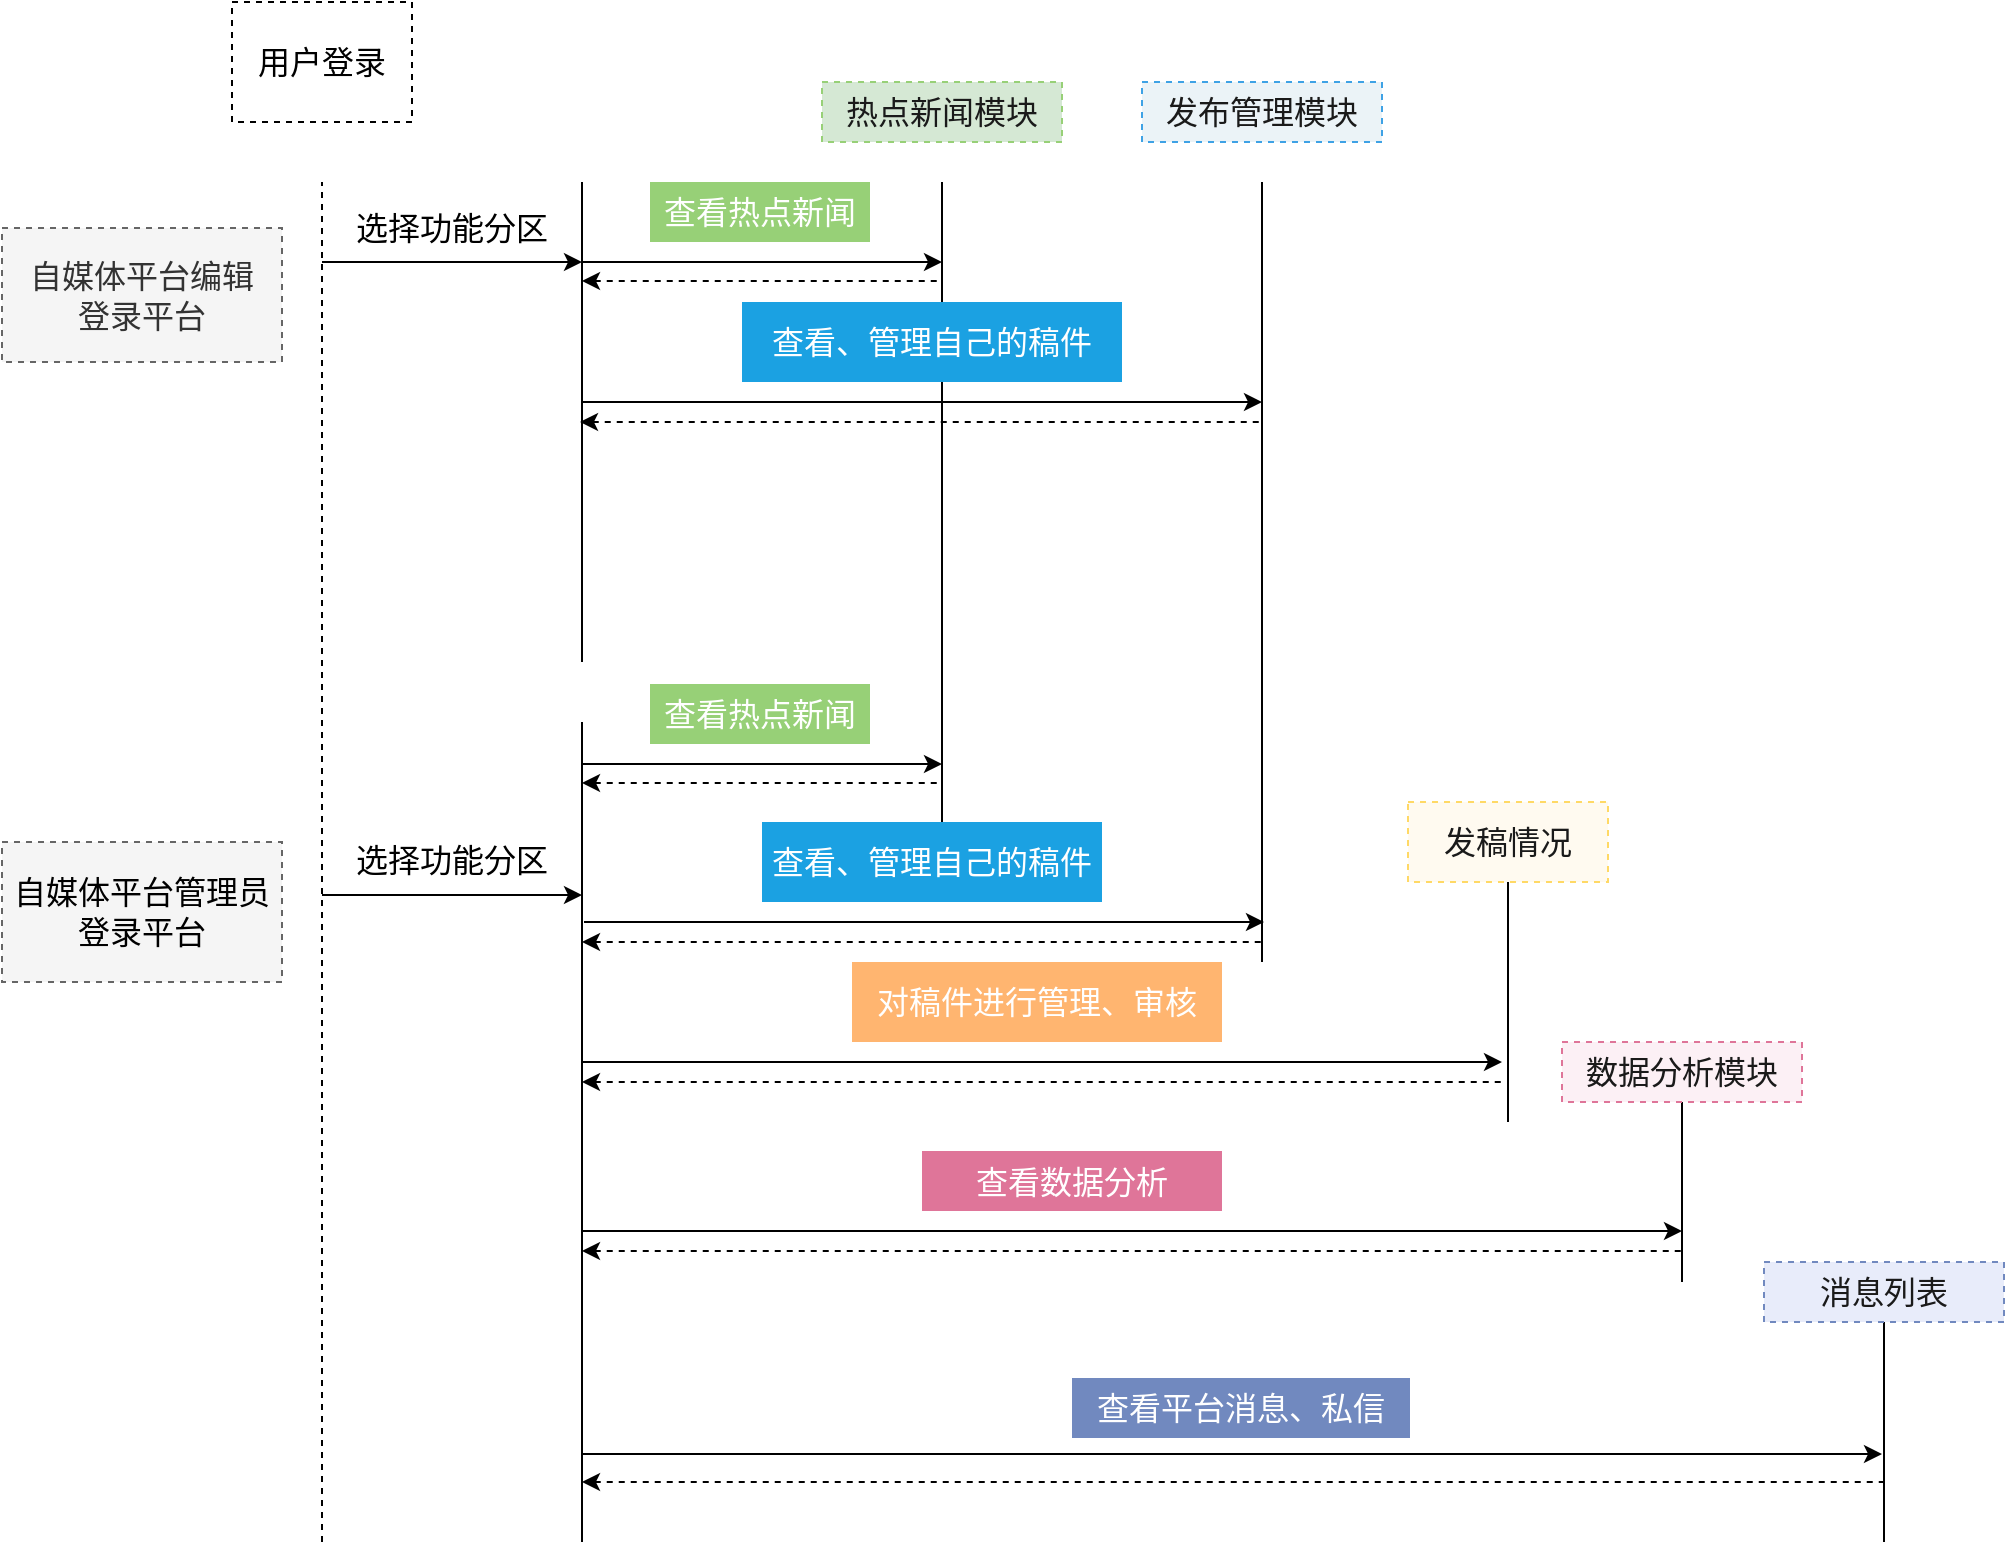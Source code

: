<mxfile version="11.3.0" type="device" pages="1"><diagram id="HLeTLPxQHlJPXq3hG5YK" name="Page-1"><mxGraphModel dx="2614" dy="1320" grid="1" gridSize="10" guides="1" tooltips="1" connect="1" arrows="1" fold="1" page="1" pageScale="1" pageWidth="827" pageHeight="1169" math="0" shadow="0"><root><mxCell id="0"/><mxCell id="1" parent="0"/><mxCell id="JBw9uPX-bLe68wLzSXSp-6" value="" style="endArrow=none;html=1;fillColor=#60a917;strokeColor=#000000;fontSize=16;fontFamily=SF Mono;" parent="1" edge="1"><mxGeometry width="50" height="50" relative="1" as="geometry"><mxPoint x="390" y="480" as="sourcePoint"/><mxPoint x="390" y="160" as="targetPoint"/></mxGeometry></mxCell><mxCell id="JBw9uPX-bLe68wLzSXSp-1" value="" style="endArrow=none;html=1;dashed=1;fontSize=16;fontFamily=SF Mono;" parent="1" edge="1"><mxGeometry width="50" height="50" relative="1" as="geometry"><mxPoint x="80" y="840" as="sourcePoint"/><mxPoint x="80" y="160" as="targetPoint"/></mxGeometry></mxCell><mxCell id="JBw9uPX-bLe68wLzSXSp-2" value="" style="endArrow=none;html=1;fontSize=16;fontFamily=SF Mono;" parent="1" edge="1"><mxGeometry width="50" height="50" relative="1" as="geometry"><mxPoint x="210" y="400" as="sourcePoint"/><mxPoint x="210" y="160" as="targetPoint"/></mxGeometry></mxCell><mxCell id="JBw9uPX-bLe68wLzSXSp-3" value="用户登录" style="rounded=0;whiteSpace=wrap;html=1;dashed=1;fontSize=16;fontFamily=SF Mono;" parent="1" vertex="1"><mxGeometry x="35" y="70" width="90" height="60" as="geometry"/></mxCell><mxCell id="JBw9uPX-bLe68wLzSXSp-4" value="" style="endArrow=classic;html=1;fontSize=16;fontFamily=SF Mono;" parent="1" edge="1"><mxGeometry width="50" height="50" relative="1" as="geometry"><mxPoint x="80" y="200" as="sourcePoint"/><mxPoint x="210" y="200" as="targetPoint"/></mxGeometry></mxCell><mxCell id="JBw9uPX-bLe68wLzSXSp-5" value="选择功能分区" style="text;html=1;strokeColor=none;fillColor=none;align=center;verticalAlign=middle;whiteSpace=wrap;rounded=0;dashed=1;fontSize=16;fontFamily=SF Mono;" parent="1" vertex="1"><mxGeometry x="80" y="170" width="130" height="25" as="geometry"/></mxCell><mxCell id="JBw9uPX-bLe68wLzSXSp-7" value="热点新闻模块" style="text;html=1;strokeColor=#97D077;fillColor=#D5E8D4;align=center;verticalAlign=middle;whiteSpace=wrap;rounded=0;dashed=1;fontColor=#1A1A1A;fontSize=16;fontFamily=SF Mono;" parent="1" vertex="1"><mxGeometry x="330" y="110" width="120" height="30" as="geometry"/></mxCell><mxCell id="JBw9uPX-bLe68wLzSXSp-8" value="" style="endArrow=none;html=1;fillColor=#1ba1e2;strokeColor=#000000;fontSize=16;fontFamily=SF Mono;" parent="1" edge="1"><mxGeometry width="50" height="50" relative="1" as="geometry"><mxPoint x="550" y="550" as="sourcePoint"/><mxPoint x="550" y="160" as="targetPoint"/></mxGeometry></mxCell><mxCell id="JBw9uPX-bLe68wLzSXSp-9" value="发布管理模块" style="text;html=1;strokeColor=#3ea2e5;fillColor=#EBF3F7;align=center;verticalAlign=middle;whiteSpace=wrap;rounded=0;dashed=1;fontColor=#1A1A1A;fontSize=16;fontFamily=SF Mono;" parent="1" vertex="1"><mxGeometry x="490" y="110" width="120" height="30" as="geometry"/></mxCell><mxCell id="JBw9uPX-bLe68wLzSXSp-10" value="" style="endArrow=classic;html=1;fontSize=16;fontFamily=SF Mono;" parent="1" edge="1"><mxGeometry width="50" height="50" relative="1" as="geometry"><mxPoint x="210" y="200" as="sourcePoint"/><mxPoint x="390" y="200" as="targetPoint"/></mxGeometry></mxCell><mxCell id="JBw9uPX-bLe68wLzSXSp-11" value="查看热点新闻" style="text;html=1;strokeColor=none;fillColor=#97D077;align=center;verticalAlign=middle;whiteSpace=wrap;rounded=0;dashed=1;fontColor=#ffffff;fontSize=16;fontFamily=SF Mono;" parent="1" vertex="1"><mxGeometry x="244" y="160" width="110" height="30" as="geometry"/></mxCell><mxCell id="JBw9uPX-bLe68wLzSXSp-12" value="" style="endArrow=classic;html=1;fontSize=16;fontFamily=SF Mono;" parent="1" edge="1"><mxGeometry width="50" height="50" relative="1" as="geometry"><mxPoint x="210" y="270" as="sourcePoint"/><mxPoint x="550" y="270" as="targetPoint"/></mxGeometry></mxCell><mxCell id="JBw9uPX-bLe68wLzSXSp-13" value="查看、管理自己的稿件" style="text;html=1;align=center;verticalAlign=middle;whiteSpace=wrap;rounded=0;dashed=1;fillColor=#1ba1e2;strokeColor=none;fontColor=#ffffff;fontSize=16;fontFamily=SF Mono;" parent="1" vertex="1"><mxGeometry x="290" y="220" width="190" height="40" as="geometry"/></mxCell><mxCell id="JBw9uPX-bLe68wLzSXSp-14" value="" style="endArrow=none;html=1;startArrow=classic;startFill=1;endFill=0;dashed=1;fontSize=16;fontFamily=SF Mono;" parent="1" edge="1"><mxGeometry width="50" height="50" relative="1" as="geometry"><mxPoint x="210" y="209.5" as="sourcePoint"/><mxPoint x="390" y="209.5" as="targetPoint"/></mxGeometry></mxCell><mxCell id="JBw9uPX-bLe68wLzSXSp-15" value="" style="endArrow=none;html=1;startArrow=classic;startFill=1;endFill=0;dashed=1;fontSize=16;fontFamily=SF Mono;" parent="1" edge="1"><mxGeometry width="50" height="50" relative="1" as="geometry"><mxPoint x="209" y="280" as="sourcePoint"/><mxPoint x="550" y="280" as="targetPoint"/></mxGeometry></mxCell><mxCell id="JBw9uPX-bLe68wLzSXSp-61" value="" style="endArrow=none;html=1;fontSize=16;fontFamily=SF Mono;" parent="1" edge="1"><mxGeometry width="50" height="50" relative="1" as="geometry"><mxPoint x="210" y="840" as="sourcePoint"/><mxPoint x="210" y="430" as="targetPoint"/></mxGeometry></mxCell><mxCell id="JBw9uPX-bLe68wLzSXSp-62" value="" style="endArrow=classic;html=1;fontSize=16;fontFamily=SF Mono;" parent="1" edge="1"><mxGeometry width="50" height="50" relative="1" as="geometry"><mxPoint x="80.0" y="516.5" as="sourcePoint"/><mxPoint x="210" y="516.5" as="targetPoint"/></mxGeometry></mxCell><mxCell id="JBw9uPX-bLe68wLzSXSp-63" value="选择功能分区" style="text;html=1;strokeColor=none;fillColor=none;align=center;verticalAlign=middle;whiteSpace=wrap;rounded=0;dashed=1;fontSize=16;fontFamily=SF Mono;" parent="1" vertex="1"><mxGeometry x="80" y="486.5" width="130" height="24" as="geometry"/></mxCell><mxCell id="JBw9uPX-bLe68wLzSXSp-64" value="" style="endArrow=classic;html=1;fontSize=16;fontFamily=SF Mono;" parent="1" edge="1"><mxGeometry width="50" height="50" relative="1" as="geometry"><mxPoint x="210" y="451.0" as="sourcePoint"/><mxPoint x="390" y="451.0" as="targetPoint"/></mxGeometry></mxCell><mxCell id="JBw9uPX-bLe68wLzSXSp-65" value="查看热点新闻" style="text;html=1;strokeColor=none;fillColor=#97D077;align=center;verticalAlign=middle;whiteSpace=wrap;rounded=0;dashed=1;fontColor=#ffffff;fontSize=16;fontFamily=SF Mono;" parent="1" vertex="1"><mxGeometry x="244" y="411" width="110" height="30" as="geometry"/></mxCell><mxCell id="JBw9uPX-bLe68wLzSXSp-66" value="" style="endArrow=none;html=1;startArrow=classic;startFill=1;endFill=0;dashed=1;fontSize=16;fontFamily=SF Mono;" parent="1" edge="1"><mxGeometry width="50" height="50" relative="1" as="geometry"><mxPoint x="210" y="460.5" as="sourcePoint"/><mxPoint x="390" y="460.5" as="targetPoint"/></mxGeometry></mxCell><mxCell id="JBw9uPX-bLe68wLzSXSp-67" value="" style="endArrow=classic;html=1;fontSize=16;fontFamily=SF Mono;" parent="1" edge="1"><mxGeometry width="50" height="50" relative="1" as="geometry"><mxPoint x="211" y="530.0" as="sourcePoint"/><mxPoint x="551" y="530.0" as="targetPoint"/></mxGeometry></mxCell><mxCell id="JBw9uPX-bLe68wLzSXSp-68" value="查看、管理自己的稿件" style="text;html=1;align=center;verticalAlign=middle;whiteSpace=wrap;rounded=0;dashed=1;fillColor=#1ba1e2;strokeColor=none;fontColor=#ffffff;fontSize=16;fontFamily=SF Mono;" parent="1" vertex="1"><mxGeometry x="300" y="480" width="170" height="40" as="geometry"/></mxCell><mxCell id="JBw9uPX-bLe68wLzSXSp-69" value="" style="endArrow=none;html=1;startArrow=classic;startFill=1;endFill=0;dashed=1;fontSize=16;fontFamily=SF Mono;" parent="1" edge="1"><mxGeometry width="50" height="50" relative="1" as="geometry"><mxPoint x="210" y="540.0" as="sourcePoint"/><mxPoint x="551" y="540.0" as="targetPoint"/></mxGeometry></mxCell><mxCell id="JBw9uPX-bLe68wLzSXSp-70" value="自媒体平台编辑&lt;br style=&quot;font-size: 16px;&quot;&gt;登录平台" style="text;html=1;strokeColor=#666666;fillColor=#f5f5f5;align=center;verticalAlign=middle;whiteSpace=wrap;rounded=0;dashed=1;fontColor=#333333;fontSize=16;fontFamily=SF Mono;" parent="1" vertex="1"><mxGeometry x="-80" y="183" width="140" height="67" as="geometry"/></mxCell><mxCell id="JBw9uPX-bLe68wLzSXSp-71" value="&lt;span style=&quot;color: rgb(0, 0, 0); font-size: 16px;&quot;&gt;自媒体平台管理员&lt;/span&gt;&lt;br style=&quot;color: rgb(0, 0, 0); font-size: 16px;&quot;&gt;&lt;span style=&quot;color: rgb(0, 0, 0); font-size: 16px;&quot;&gt;登录平台&lt;/span&gt;" style="text;html=1;strokeColor=#666666;fillColor=#f5f5f5;align=center;verticalAlign=middle;whiteSpace=wrap;rounded=0;dashed=1;fontColor=#333333;fontSize=16;fontFamily=SF Mono;" parent="1" vertex="1"><mxGeometry x="-80" y="490" width="140" height="70" as="geometry"/></mxCell><mxCell id="Xrz-qsK-e4P3L8x70VkG-2" value="" style="edgeStyle=orthogonalEdgeStyle;rounded=0;orthogonalLoop=1;jettySize=auto;html=1;endArrow=none;endFill=0;fontFamily=SF Mono;" edge="1" parent="1" source="JBw9uPX-bLe68wLzSXSp-73"><mxGeometry relative="1" as="geometry"><mxPoint x="673" y="630" as="targetPoint"/></mxGeometry></mxCell><mxCell id="JBw9uPX-bLe68wLzSXSp-73" value="发稿情况" style="text;html=1;strokeColor=#FFD966;fillColor=#FFFAF0;align=center;verticalAlign=middle;whiteSpace=wrap;rounded=0;dashed=1;fontColor=#1A1A1A;fontSize=16;fontFamily=SF Mono;" parent="1" vertex="1"><mxGeometry x="623" y="470" width="100" height="40" as="geometry"/></mxCell><mxCell id="JBw9uPX-bLe68wLzSXSp-74" value="" style="endArrow=classic;html=1;fontSize=16;fontFamily=SF Mono;" parent="1" edge="1"><mxGeometry width="50" height="50" relative="1" as="geometry"><mxPoint x="210" y="600" as="sourcePoint"/><mxPoint x="670" y="600" as="targetPoint"/></mxGeometry></mxCell><mxCell id="JBw9uPX-bLe68wLzSXSp-75" value="对稿件进行管理、审核" style="text;html=1;align=center;verticalAlign=middle;whiteSpace=wrap;rounded=0;dashed=1;fillColor=#FFB570;strokeColor=none;fontSize=16;fontColor=#FFFFFF;fontFamily=SF Mono;" parent="1" vertex="1"><mxGeometry x="345" y="550" width="185" height="40" as="geometry"/></mxCell><mxCell id="JBw9uPX-bLe68wLzSXSp-76" value="" style="endArrow=none;html=1;startArrow=classic;startFill=1;endFill=0;dashed=1;fontSize=16;fontFamily=SF Mono;" parent="1" edge="1"><mxGeometry width="50" height="50" relative="1" as="geometry"><mxPoint x="210" y="610" as="sourcePoint"/><mxPoint x="670" y="610" as="targetPoint"/></mxGeometry></mxCell><mxCell id="JBw9uPX-bLe68wLzSXSp-97" value="" style="endArrow=classic;html=1;fontSize=16;fontFamily=SF Mono;" parent="1" edge="1"><mxGeometry width="50" height="50" relative="1" as="geometry"><mxPoint x="210" y="684.5" as="sourcePoint"/><mxPoint x="760" y="684.5" as="targetPoint"/></mxGeometry></mxCell><mxCell id="JBw9uPX-bLe68wLzSXSp-98" value="查看数据分析" style="text;html=1;align=center;verticalAlign=middle;whiteSpace=wrap;rounded=0;dashed=1;fillColor=#df7599;strokeColor=none;fontColor=#ffffff;fontSize=16;fontFamily=SF Mono;" parent="1" vertex="1"><mxGeometry x="380" y="644.5" width="150" height="30" as="geometry"/></mxCell><mxCell id="JBw9uPX-bLe68wLzSXSp-99" value="" style="endArrow=none;html=1;fillColor=#1ba1e2;strokeColor=#000000;fontSize=16;fontFamily=SF Mono;" parent="1" edge="1"><mxGeometry width="50" height="50" relative="1" as="geometry"><mxPoint x="760" y="710" as="sourcePoint"/><mxPoint x="760.0" y="620" as="targetPoint"/></mxGeometry></mxCell><mxCell id="JBw9uPX-bLe68wLzSXSp-100" value="数据分析模块" style="text;html=1;strokeColor=#DF7599;fillColor=#FCF0F5;align=center;verticalAlign=middle;whiteSpace=wrap;rounded=0;dashed=1;fontColor=#1A1A1A;fontSize=16;fontFamily=SF Mono;" parent="1" vertex="1"><mxGeometry x="700" y="590" width="120" height="30" as="geometry"/></mxCell><mxCell id="JBw9uPX-bLe68wLzSXSp-101" value="" style="endArrow=classic;html=1;fontSize=16;fontFamily=SF Mono;" parent="1" edge="1"><mxGeometry width="50" height="50" relative="1" as="geometry"><mxPoint x="210" y="796" as="sourcePoint"/><mxPoint x="860" y="796" as="targetPoint"/></mxGeometry></mxCell><mxCell id="JBw9uPX-bLe68wLzSXSp-102" value="查看平台消息、私信" style="text;html=1;align=center;verticalAlign=middle;whiteSpace=wrap;rounded=0;dashed=1;fillColor=#7189BF;strokeColor=none;fontColor=#ffffff;fontSize=16;fontFamily=SF Mono;" parent="1" vertex="1"><mxGeometry x="455" y="758" width="169" height="30" as="geometry"/></mxCell><mxCell id="Xrz-qsK-e4P3L8x70VkG-5" style="edgeStyle=orthogonalEdgeStyle;rounded=0;orthogonalLoop=1;jettySize=auto;html=1;endArrow=none;endFill=0;fontFamily=SF Mono;" edge="1" parent="1" source="JBw9uPX-bLe68wLzSXSp-104"><mxGeometry relative="1" as="geometry"><mxPoint x="861" y="840" as="targetPoint"/></mxGeometry></mxCell><mxCell id="JBw9uPX-bLe68wLzSXSp-104" value="消息列表" style="text;html=1;strokeColor=#7189BF;fillColor=#E8ECFA;align=center;verticalAlign=middle;whiteSpace=wrap;rounded=0;dashed=1;fontColor=#1A1A1A;fontSize=16;fontFamily=SF Mono;" parent="1" vertex="1"><mxGeometry x="801" y="700" width="120" height="30" as="geometry"/></mxCell><mxCell id="Xrz-qsK-e4P3L8x70VkG-3" value="" style="endArrow=none;html=1;startArrow=classic;startFill=1;endFill=0;dashed=1;fontSize=16;fontFamily=SF Mono;" edge="1" parent="1"><mxGeometry width="50" height="50" relative="1" as="geometry"><mxPoint x="210" y="694.5" as="sourcePoint"/><mxPoint x="760" y="694.5" as="targetPoint"/></mxGeometry></mxCell><mxCell id="Xrz-qsK-e4P3L8x70VkG-6" value="" style="endArrow=none;html=1;startArrow=classic;startFill=1;endFill=0;dashed=1;fontSize=16;fontFamily=SF Mono;" edge="1" parent="1"><mxGeometry width="50" height="50" relative="1" as="geometry"><mxPoint x="210" y="810" as="sourcePoint"/><mxPoint x="861" y="810" as="targetPoint"/></mxGeometry></mxCell></root></mxGraphModel></diagram></mxfile>